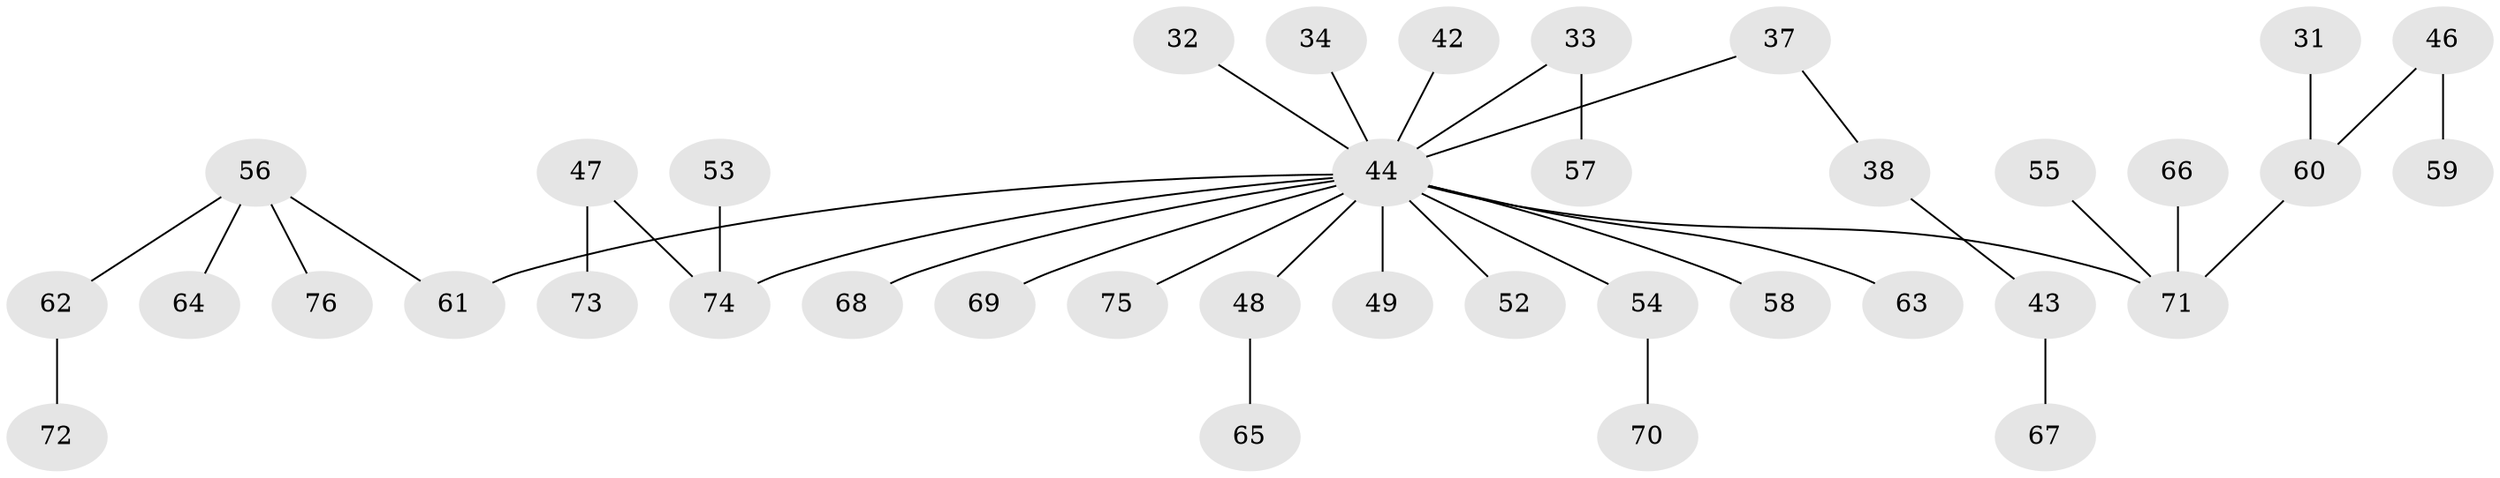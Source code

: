 // original degree distribution, {3: 0.09210526315789473, 9: 0.013157894736842105, 6: 0.02631578947368421, 1: 0.5263157894736842, 2: 0.25, 5: 0.02631578947368421, 4: 0.06578947368421052}
// Generated by graph-tools (version 1.1) at 2025/57/03/04/25 21:57:07]
// undirected, 38 vertices, 37 edges
graph export_dot {
graph [start="1"]
  node [color=gray90,style=filled];
  31;
  32;
  33;
  34;
  37;
  38;
  42;
  43;
  44 [super="+30+7+9+14+40"];
  46;
  47;
  48;
  49;
  52;
  53;
  54;
  55;
  56 [super="+10+21+51+35+45"];
  57;
  58 [super="+22"];
  59;
  60 [super="+27"];
  61 [super="+8+13+50+28"];
  62;
  63;
  64;
  65;
  66;
  67;
  68;
  69;
  70;
  71 [super="+5+6+19+39"];
  72;
  73;
  74 [super="+18+20"];
  75;
  76;
  31 -- 60;
  32 -- 44;
  33 -- 57;
  33 -- 44;
  34 -- 44;
  37 -- 38;
  37 -- 44;
  38 -- 43;
  42 -- 44;
  43 -- 67;
  44 -- 54;
  44 -- 68;
  44 -- 69;
  44 -- 71;
  44 -- 75;
  44 -- 48;
  44 -- 49;
  44 -- 52;
  44 -- 61;
  44 -- 63;
  44 -- 74;
  44 -- 58;
  46 -- 59;
  46 -- 60;
  47 -- 73;
  47 -- 74;
  48 -- 65;
  53 -- 74;
  54 -- 70;
  55 -- 71;
  56 -- 64;
  56 -- 61;
  56 -- 62;
  56 -- 76;
  60 -- 71;
  62 -- 72;
  66 -- 71;
}

